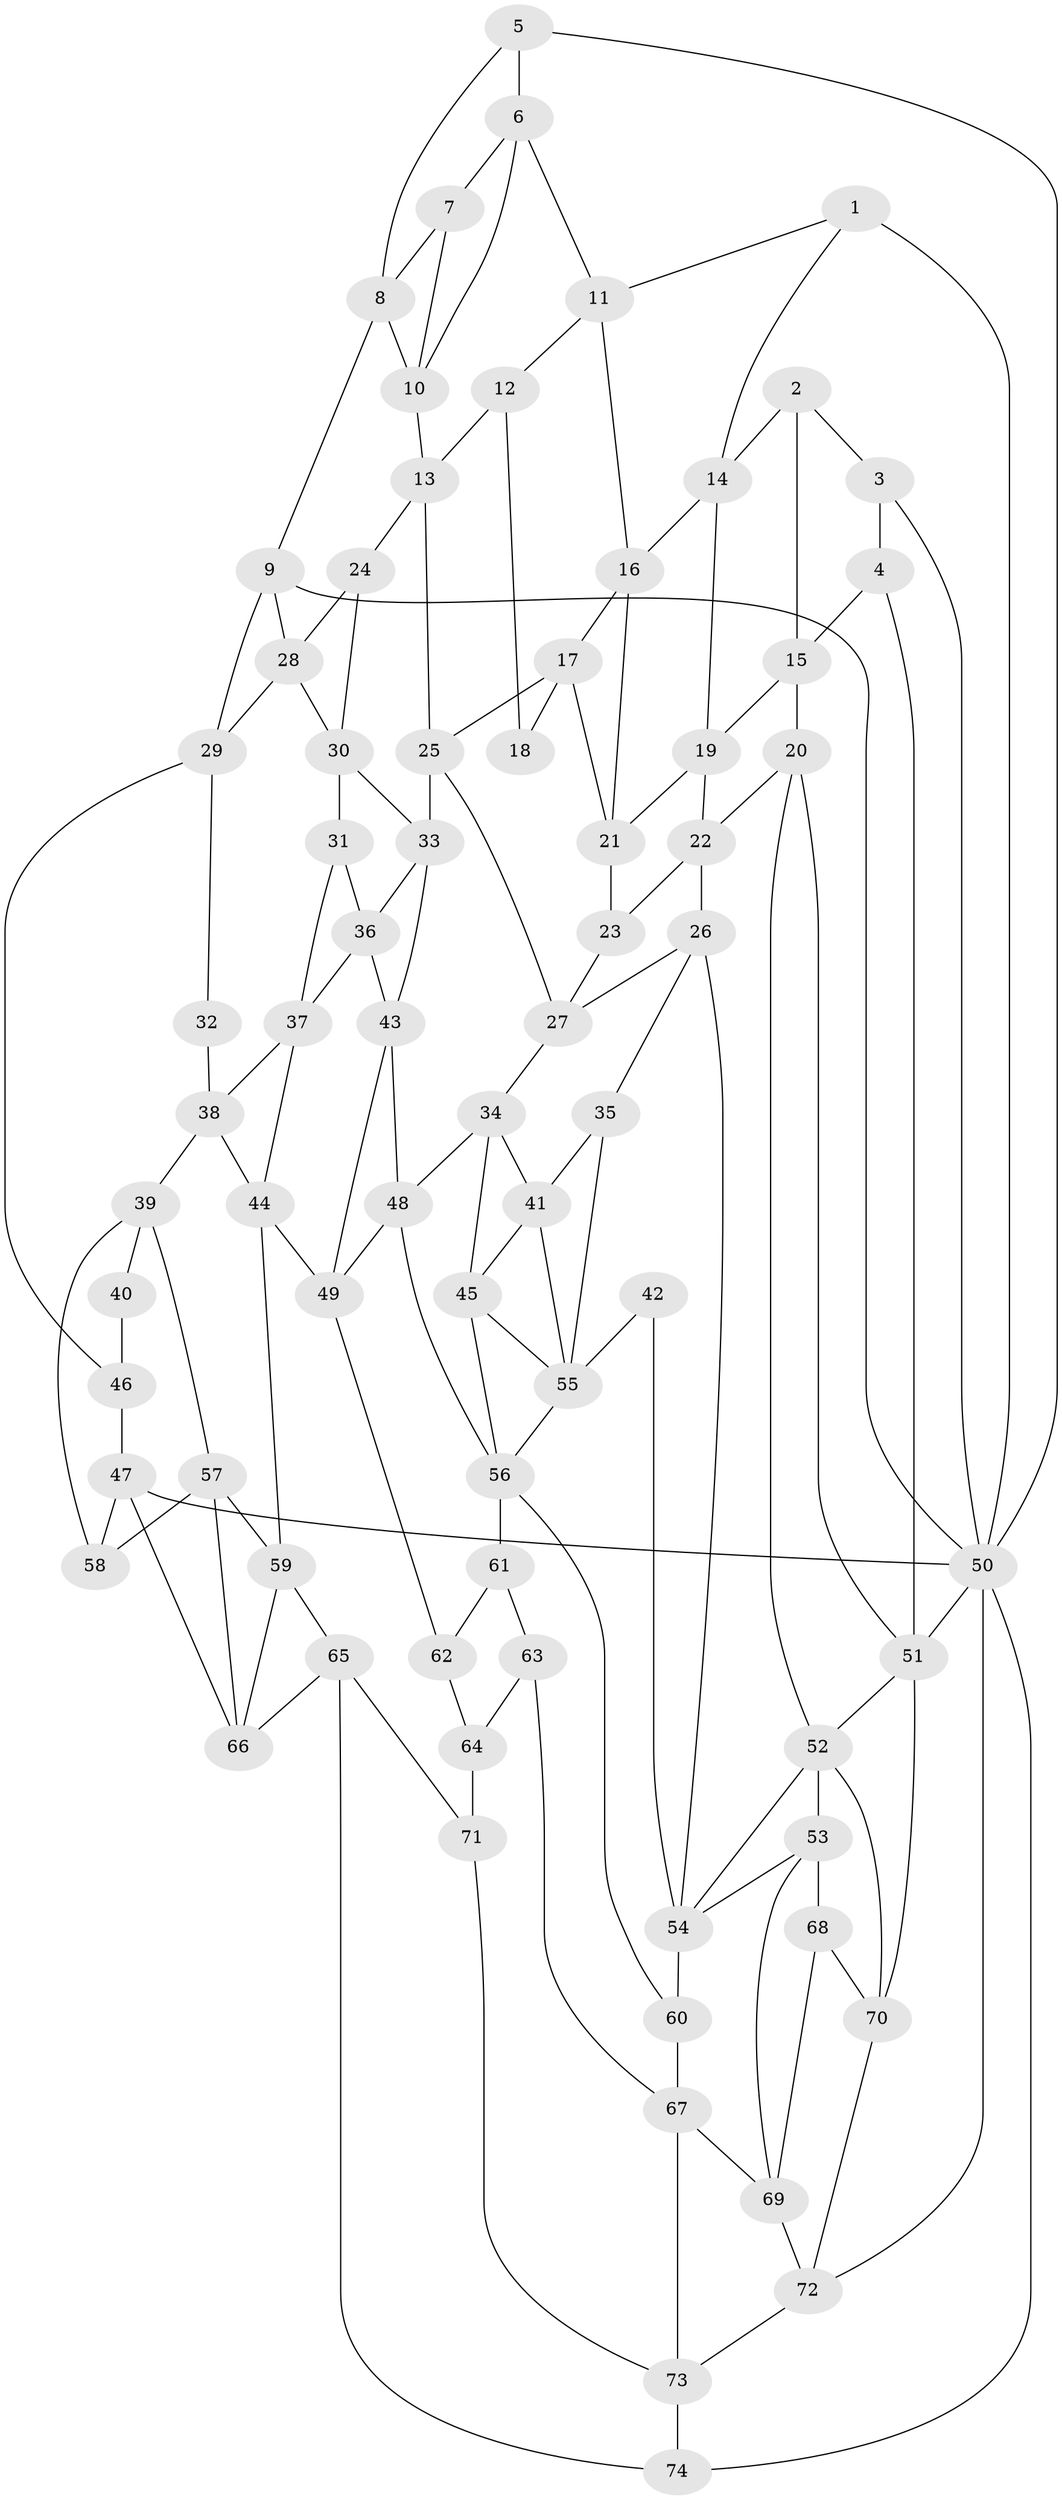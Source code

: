 // original degree distribution, {4: 0.23129251700680273, 5: 0.5238095238095238, 3: 0.02040816326530612, 6: 0.22448979591836735}
// Generated by graph-tools (version 1.1) at 2025/27/03/09/25 03:27:15]
// undirected, 74 vertices, 138 edges
graph export_dot {
graph [start="1"]
  node [color=gray90,style=filled];
  1;
  2;
  3;
  4;
  5;
  6;
  7;
  8;
  9;
  10;
  11;
  12;
  13;
  14;
  15;
  16;
  17;
  18;
  19;
  20;
  21;
  22;
  23;
  24;
  25;
  26;
  27;
  28;
  29;
  30;
  31;
  32;
  33;
  34;
  35;
  36;
  37;
  38;
  39;
  40;
  41;
  42;
  43;
  44;
  45;
  46;
  47;
  48;
  49;
  50;
  51;
  52;
  53;
  54;
  55;
  56;
  57;
  58;
  59;
  60;
  61;
  62;
  63;
  64;
  65;
  66;
  67;
  68;
  69;
  70;
  71;
  72;
  73;
  74;
  1 -- 11 [weight=1.0];
  1 -- 14 [weight=1.0];
  1 -- 50 [weight=2.0];
  2 -- 3 [weight=1.0];
  2 -- 14 [weight=1.0];
  2 -- 15 [weight=1.0];
  3 -- 4 [weight=2.0];
  3 -- 50 [weight=1.0];
  4 -- 15 [weight=1.0];
  4 -- 51 [weight=1.0];
  5 -- 6 [weight=1.0];
  5 -- 8 [weight=1.0];
  5 -- 50 [weight=1.0];
  6 -- 7 [weight=1.0];
  6 -- 10 [weight=1.0];
  6 -- 11 [weight=1.0];
  7 -- 8 [weight=1.0];
  7 -- 10 [weight=1.0];
  8 -- 9 [weight=1.0];
  8 -- 10 [weight=1.0];
  9 -- 28 [weight=1.0];
  9 -- 29 [weight=1.0];
  9 -- 50 [weight=1.0];
  10 -- 13 [weight=1.0];
  11 -- 12 [weight=1.0];
  11 -- 16 [weight=1.0];
  12 -- 13 [weight=1.0];
  12 -- 18 [weight=2.0];
  13 -- 24 [weight=1.0];
  13 -- 25 [weight=1.0];
  14 -- 16 [weight=1.0];
  14 -- 19 [weight=1.0];
  15 -- 19 [weight=1.0];
  15 -- 20 [weight=1.0];
  16 -- 17 [weight=1.0];
  16 -- 21 [weight=1.0];
  17 -- 18 [weight=1.0];
  17 -- 21 [weight=1.0];
  17 -- 25 [weight=1.0];
  19 -- 21 [weight=1.0];
  19 -- 22 [weight=1.0];
  20 -- 22 [weight=1.0];
  20 -- 51 [weight=1.0];
  20 -- 52 [weight=1.0];
  21 -- 23 [weight=1.0];
  22 -- 23 [weight=1.0];
  22 -- 26 [weight=1.0];
  23 -- 27 [weight=1.0];
  24 -- 28 [weight=1.0];
  24 -- 30 [weight=1.0];
  25 -- 27 [weight=1.0];
  25 -- 33 [weight=1.0];
  26 -- 27 [weight=1.0];
  26 -- 35 [weight=1.0];
  26 -- 54 [weight=1.0];
  27 -- 34 [weight=1.0];
  28 -- 29 [weight=1.0];
  28 -- 30 [weight=1.0];
  29 -- 32 [weight=1.0];
  29 -- 46 [weight=1.0];
  30 -- 31 [weight=1.0];
  30 -- 33 [weight=1.0];
  31 -- 36 [weight=1.0];
  31 -- 37 [weight=1.0];
  32 -- 38 [weight=1.0];
  33 -- 36 [weight=1.0];
  33 -- 43 [weight=1.0];
  34 -- 41 [weight=1.0];
  34 -- 45 [weight=1.0];
  34 -- 48 [weight=1.0];
  35 -- 41 [weight=1.0];
  35 -- 55 [weight=1.0];
  36 -- 37 [weight=1.0];
  36 -- 43 [weight=1.0];
  37 -- 38 [weight=1.0];
  37 -- 44 [weight=1.0];
  38 -- 39 [weight=1.0];
  38 -- 44 [weight=1.0];
  39 -- 40 [weight=1.0];
  39 -- 57 [weight=1.0];
  39 -- 58 [weight=1.0];
  40 -- 46 [weight=2.0];
  41 -- 45 [weight=1.0];
  41 -- 55 [weight=1.0];
  42 -- 54 [weight=2.0];
  42 -- 55 [weight=2.0];
  43 -- 48 [weight=1.0];
  43 -- 49 [weight=1.0];
  44 -- 49 [weight=1.0];
  44 -- 59 [weight=1.0];
  45 -- 55 [weight=1.0];
  45 -- 56 [weight=1.0];
  46 -- 47 [weight=1.0];
  47 -- 50 [weight=1.0];
  47 -- 58 [weight=1.0];
  47 -- 66 [weight=1.0];
  48 -- 49 [weight=1.0];
  48 -- 56 [weight=1.0];
  49 -- 62 [weight=1.0];
  50 -- 51 [weight=2.0];
  50 -- 72 [weight=1.0];
  50 -- 74 [weight=1.0];
  51 -- 52 [weight=1.0];
  51 -- 70 [weight=1.0];
  52 -- 53 [weight=1.0];
  52 -- 54 [weight=1.0];
  52 -- 70 [weight=1.0];
  53 -- 54 [weight=1.0];
  53 -- 68 [weight=1.0];
  53 -- 69 [weight=1.0];
  54 -- 60 [weight=1.0];
  55 -- 56 [weight=1.0];
  56 -- 60 [weight=1.0];
  56 -- 61 [weight=2.0];
  57 -- 58 [weight=1.0];
  57 -- 59 [weight=1.0];
  57 -- 66 [weight=1.0];
  59 -- 65 [weight=1.0];
  59 -- 66 [weight=1.0];
  60 -- 67 [weight=1.0];
  61 -- 62 [weight=1.0];
  61 -- 63 [weight=1.0];
  62 -- 64 [weight=1.0];
  63 -- 64 [weight=1.0];
  63 -- 67 [weight=1.0];
  64 -- 71 [weight=2.0];
  65 -- 66 [weight=1.0];
  65 -- 71 [weight=1.0];
  65 -- 74 [weight=1.0];
  67 -- 69 [weight=1.0];
  67 -- 73 [weight=1.0];
  68 -- 69 [weight=1.0];
  68 -- 70 [weight=1.0];
  69 -- 72 [weight=1.0];
  70 -- 72 [weight=1.0];
  71 -- 73 [weight=1.0];
  72 -- 73 [weight=1.0];
  73 -- 74 [weight=1.0];
}
